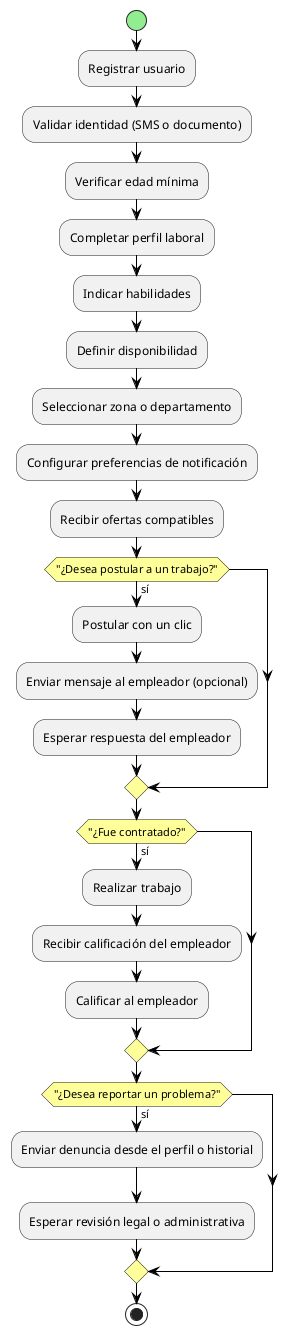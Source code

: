 @startuml
skinparam backgroundColor #FFFFFF
skinparam activity {
  StartColor #90EE90
  EndColor #FF7F7F
  DiamondBackgroundColor #FFFF99
  ArrowColor Black
}

start

:Registrar usuario;
:Validar identidad (SMS o documento);
:Verificar edad mínima;

:Completar perfil laboral;
:Indicar habilidades;
:Definir disponibilidad;
:Seleccionar zona o departamento;

:Configurar preferencias de notificación;
:Recibir ofertas compatibles;

if ("¿Desea postular a un trabajo?") then (sí)
  :Postular con un clic;
  :Enviar mensaje al empleador (opcional);
  :Esperar respuesta del empleador;
endif

if ("¿Fue contratado?") then (sí)
  :Realizar trabajo;
  :Recibir calificación del empleador;
  :Calificar al empleador;
endif

if ("¿Desea reportar un problema?") then (sí)
  :Enviar denuncia desde el perfil o historial;
  :Esperar revisión legal o administrativa;
endif

stop
@enduml
